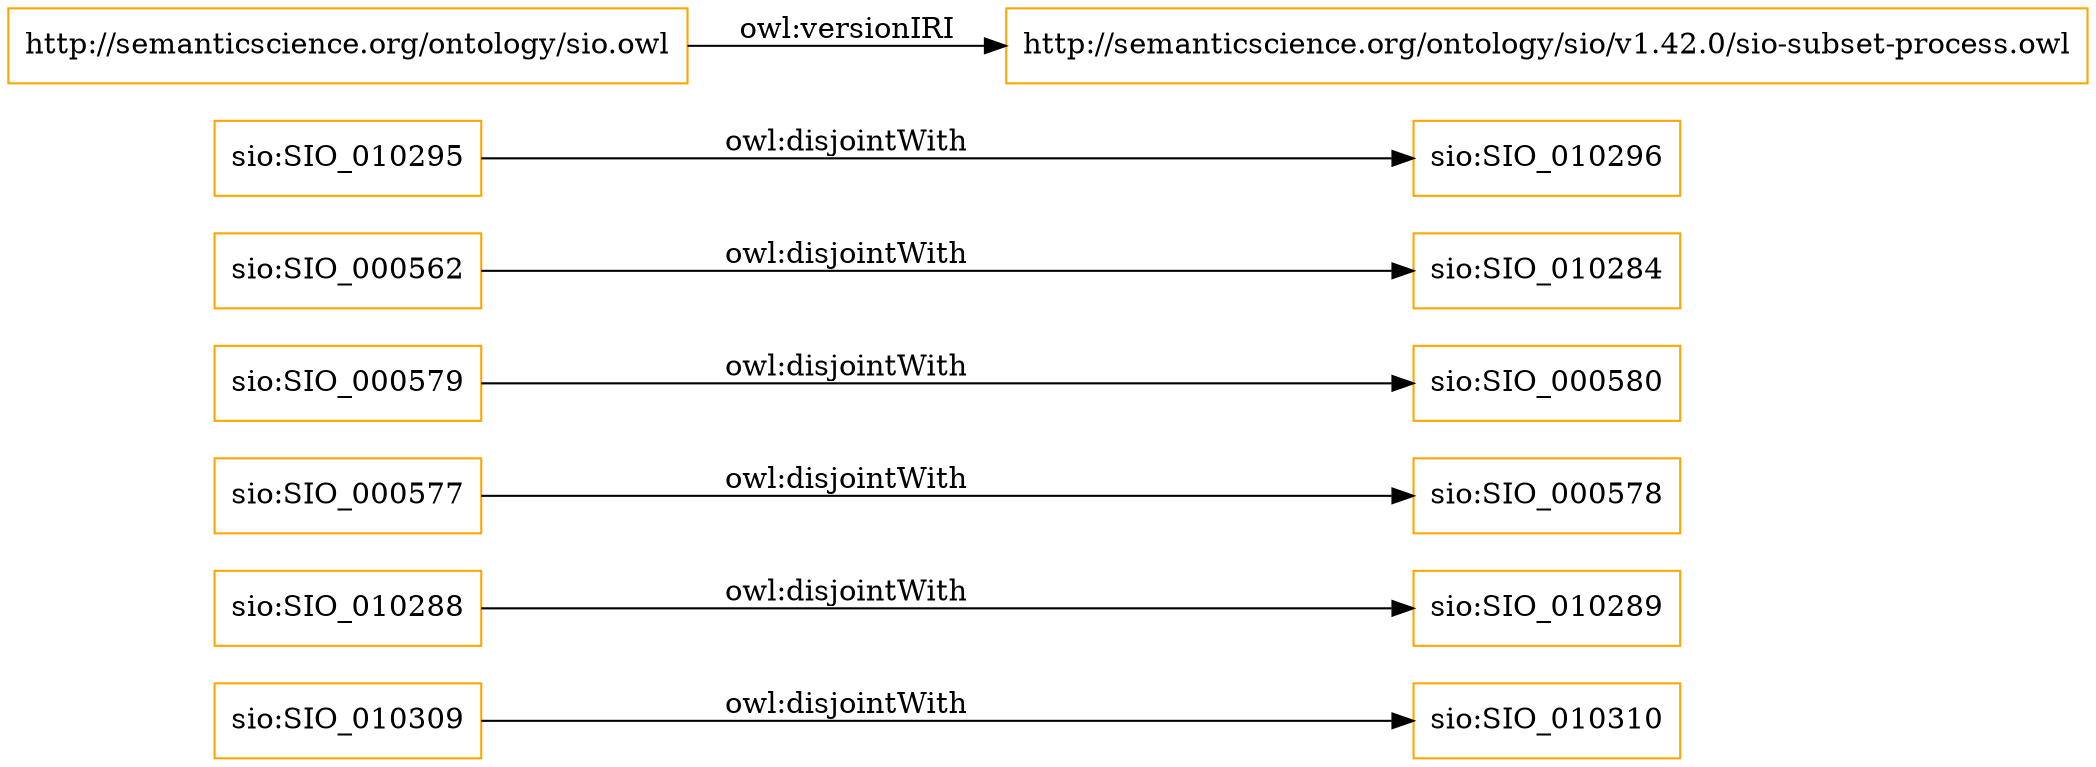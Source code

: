 digraph ar2dtool_diagram { 
rankdir=LR;
size="1501"
node [shape = rectangle, color="orange"]; "sio:SIO_010309" "sio:SIO_010288" "sio:SIO_000577" "sio:SIO_000580" "sio:SIO_010289" "sio:SIO_000578" "sio:SIO_000562" "sio:SIO_010284" "sio:SIO_010310" "sio:SIO_010295" "sio:SIO_000579" "sio:SIO_010296" ; /*classes style*/
	"http://semanticscience.org/ontology/sio.owl" -> "http://semanticscience.org/ontology/sio/v1.42.0/sio-subset-process.owl" [ label = "owl:versionIRI" ];
	"sio:SIO_000562" -> "sio:SIO_010284" [ label = "owl:disjointWith" ];
	"sio:SIO_010288" -> "sio:SIO_010289" [ label = "owl:disjointWith" ];
	"sio:SIO_010295" -> "sio:SIO_010296" [ label = "owl:disjointWith" ];
	"sio:SIO_000579" -> "sio:SIO_000580" [ label = "owl:disjointWith" ];
	"sio:SIO_010309" -> "sio:SIO_010310" [ label = "owl:disjointWith" ];
	"sio:SIO_000577" -> "sio:SIO_000578" [ label = "owl:disjointWith" ];

}
